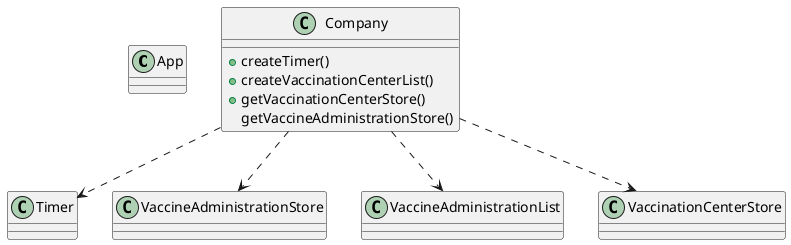 @startuml
'https://plantuml.com/class-diagram


class App

class Company{
    +createTimer()
    +createVaccinationCenterList()
    +getVaccinationCenterStore()
    getVaccineAdministrationStore()
}

class Timer

class VaccineAdministrationStore

class VaccineAdministrationList

class VaccinationCenterStore

class VaccinationCenterStore


Company ..> Timer
Company ..> VaccineAdministrationList
Company ..> VaccineAdministrationStore
Company ..> VaccinationCenterStore

@enduml